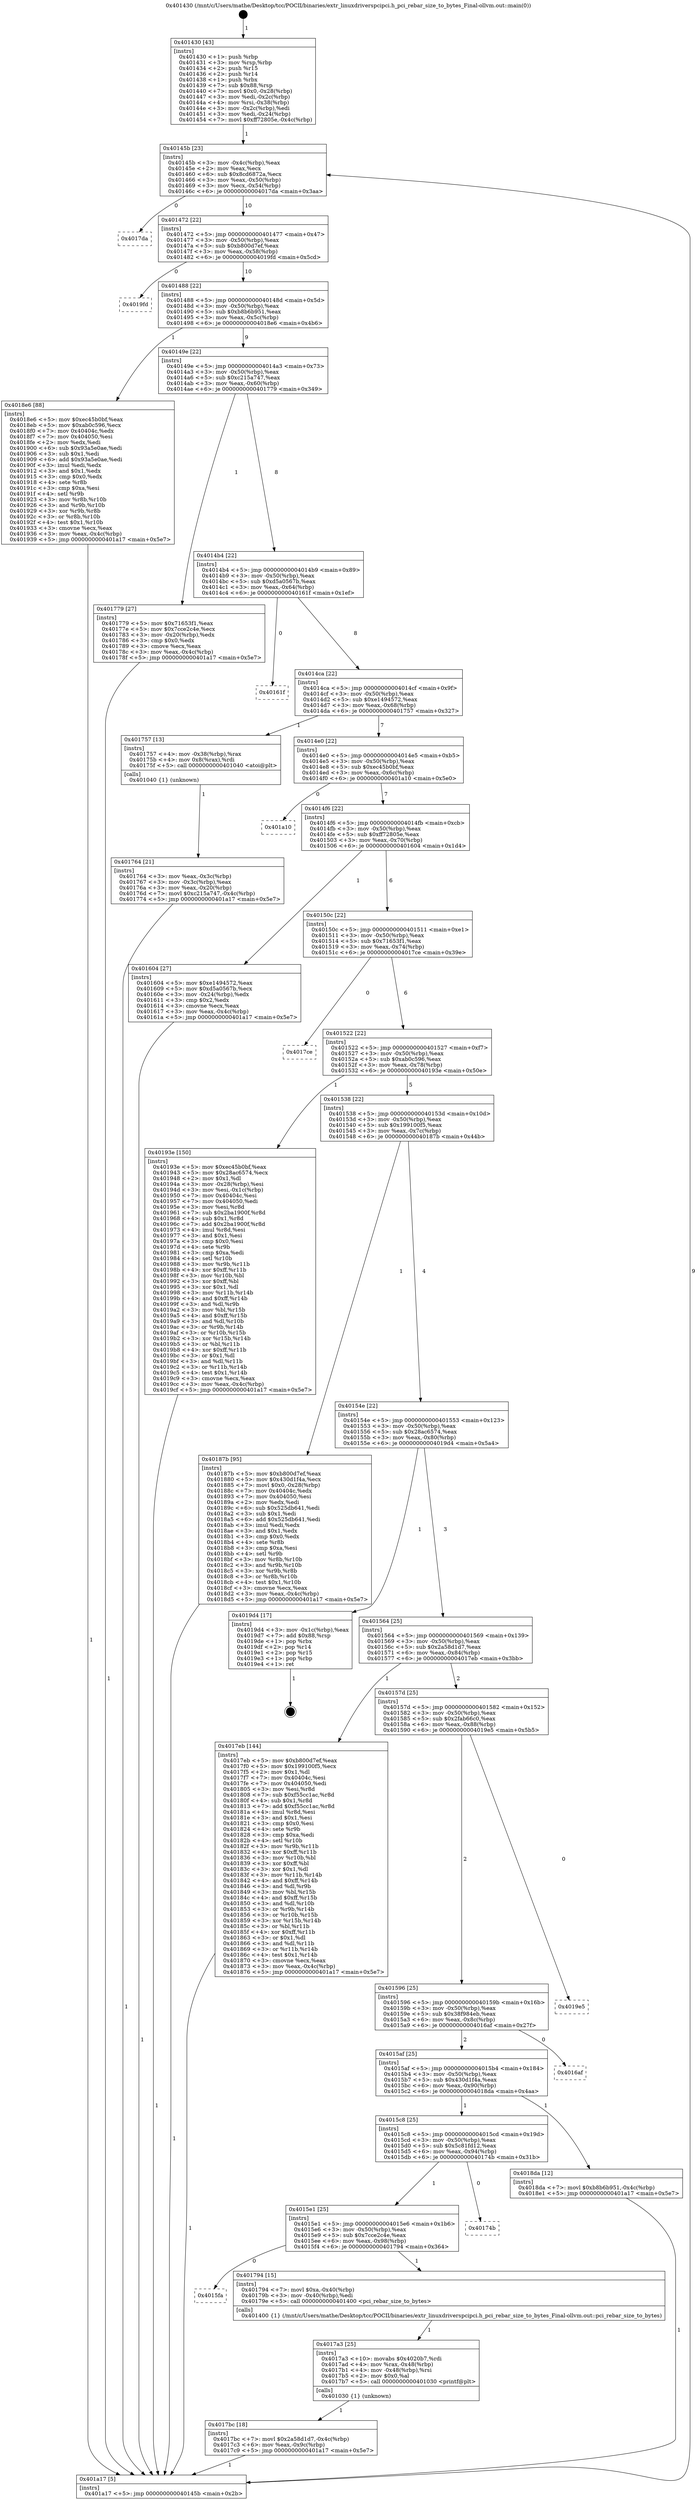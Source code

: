 digraph "0x401430" {
  label = "0x401430 (/mnt/c/Users/mathe/Desktop/tcc/POCII/binaries/extr_linuxdriverspcipci.h_pci_rebar_size_to_bytes_Final-ollvm.out::main(0))"
  labelloc = "t"
  node[shape=record]

  Entry [label="",width=0.3,height=0.3,shape=circle,fillcolor=black,style=filled]
  "0x40145b" [label="{
     0x40145b [23]\l
     | [instrs]\l
     &nbsp;&nbsp;0x40145b \<+3\>: mov -0x4c(%rbp),%eax\l
     &nbsp;&nbsp;0x40145e \<+2\>: mov %eax,%ecx\l
     &nbsp;&nbsp;0x401460 \<+6\>: sub $0x8cd6872a,%ecx\l
     &nbsp;&nbsp;0x401466 \<+3\>: mov %eax,-0x50(%rbp)\l
     &nbsp;&nbsp;0x401469 \<+3\>: mov %ecx,-0x54(%rbp)\l
     &nbsp;&nbsp;0x40146c \<+6\>: je 00000000004017da \<main+0x3aa\>\l
  }"]
  "0x4017da" [label="{
     0x4017da\l
  }", style=dashed]
  "0x401472" [label="{
     0x401472 [22]\l
     | [instrs]\l
     &nbsp;&nbsp;0x401472 \<+5\>: jmp 0000000000401477 \<main+0x47\>\l
     &nbsp;&nbsp;0x401477 \<+3\>: mov -0x50(%rbp),%eax\l
     &nbsp;&nbsp;0x40147a \<+5\>: sub $0xb800d7ef,%eax\l
     &nbsp;&nbsp;0x40147f \<+3\>: mov %eax,-0x58(%rbp)\l
     &nbsp;&nbsp;0x401482 \<+6\>: je 00000000004019fd \<main+0x5cd\>\l
  }"]
  Exit [label="",width=0.3,height=0.3,shape=circle,fillcolor=black,style=filled,peripheries=2]
  "0x4019fd" [label="{
     0x4019fd\l
  }", style=dashed]
  "0x401488" [label="{
     0x401488 [22]\l
     | [instrs]\l
     &nbsp;&nbsp;0x401488 \<+5\>: jmp 000000000040148d \<main+0x5d\>\l
     &nbsp;&nbsp;0x40148d \<+3\>: mov -0x50(%rbp),%eax\l
     &nbsp;&nbsp;0x401490 \<+5\>: sub $0xb8b6b951,%eax\l
     &nbsp;&nbsp;0x401495 \<+3\>: mov %eax,-0x5c(%rbp)\l
     &nbsp;&nbsp;0x401498 \<+6\>: je 00000000004018e6 \<main+0x4b6\>\l
  }"]
  "0x4017bc" [label="{
     0x4017bc [18]\l
     | [instrs]\l
     &nbsp;&nbsp;0x4017bc \<+7\>: movl $0x2a58d1d7,-0x4c(%rbp)\l
     &nbsp;&nbsp;0x4017c3 \<+6\>: mov %eax,-0x9c(%rbp)\l
     &nbsp;&nbsp;0x4017c9 \<+5\>: jmp 0000000000401a17 \<main+0x5e7\>\l
  }"]
  "0x4018e6" [label="{
     0x4018e6 [88]\l
     | [instrs]\l
     &nbsp;&nbsp;0x4018e6 \<+5\>: mov $0xec45b0bf,%eax\l
     &nbsp;&nbsp;0x4018eb \<+5\>: mov $0xab0c596,%ecx\l
     &nbsp;&nbsp;0x4018f0 \<+7\>: mov 0x40404c,%edx\l
     &nbsp;&nbsp;0x4018f7 \<+7\>: mov 0x404050,%esi\l
     &nbsp;&nbsp;0x4018fe \<+2\>: mov %edx,%edi\l
     &nbsp;&nbsp;0x401900 \<+6\>: sub $0x93a5e0ae,%edi\l
     &nbsp;&nbsp;0x401906 \<+3\>: sub $0x1,%edi\l
     &nbsp;&nbsp;0x401909 \<+6\>: add $0x93a5e0ae,%edi\l
     &nbsp;&nbsp;0x40190f \<+3\>: imul %edi,%edx\l
     &nbsp;&nbsp;0x401912 \<+3\>: and $0x1,%edx\l
     &nbsp;&nbsp;0x401915 \<+3\>: cmp $0x0,%edx\l
     &nbsp;&nbsp;0x401918 \<+4\>: sete %r8b\l
     &nbsp;&nbsp;0x40191c \<+3\>: cmp $0xa,%esi\l
     &nbsp;&nbsp;0x40191f \<+4\>: setl %r9b\l
     &nbsp;&nbsp;0x401923 \<+3\>: mov %r8b,%r10b\l
     &nbsp;&nbsp;0x401926 \<+3\>: and %r9b,%r10b\l
     &nbsp;&nbsp;0x401929 \<+3\>: xor %r9b,%r8b\l
     &nbsp;&nbsp;0x40192c \<+3\>: or %r8b,%r10b\l
     &nbsp;&nbsp;0x40192f \<+4\>: test $0x1,%r10b\l
     &nbsp;&nbsp;0x401933 \<+3\>: cmovne %ecx,%eax\l
     &nbsp;&nbsp;0x401936 \<+3\>: mov %eax,-0x4c(%rbp)\l
     &nbsp;&nbsp;0x401939 \<+5\>: jmp 0000000000401a17 \<main+0x5e7\>\l
  }"]
  "0x40149e" [label="{
     0x40149e [22]\l
     | [instrs]\l
     &nbsp;&nbsp;0x40149e \<+5\>: jmp 00000000004014a3 \<main+0x73\>\l
     &nbsp;&nbsp;0x4014a3 \<+3\>: mov -0x50(%rbp),%eax\l
     &nbsp;&nbsp;0x4014a6 \<+5\>: sub $0xc215a747,%eax\l
     &nbsp;&nbsp;0x4014ab \<+3\>: mov %eax,-0x60(%rbp)\l
     &nbsp;&nbsp;0x4014ae \<+6\>: je 0000000000401779 \<main+0x349\>\l
  }"]
  "0x4017a3" [label="{
     0x4017a3 [25]\l
     | [instrs]\l
     &nbsp;&nbsp;0x4017a3 \<+10\>: movabs $0x4020b7,%rdi\l
     &nbsp;&nbsp;0x4017ad \<+4\>: mov %rax,-0x48(%rbp)\l
     &nbsp;&nbsp;0x4017b1 \<+4\>: mov -0x48(%rbp),%rsi\l
     &nbsp;&nbsp;0x4017b5 \<+2\>: mov $0x0,%al\l
     &nbsp;&nbsp;0x4017b7 \<+5\>: call 0000000000401030 \<printf@plt\>\l
     | [calls]\l
     &nbsp;&nbsp;0x401030 \{1\} (unknown)\l
  }"]
  "0x401779" [label="{
     0x401779 [27]\l
     | [instrs]\l
     &nbsp;&nbsp;0x401779 \<+5\>: mov $0x71653f1,%eax\l
     &nbsp;&nbsp;0x40177e \<+5\>: mov $0x7cce2c4e,%ecx\l
     &nbsp;&nbsp;0x401783 \<+3\>: mov -0x20(%rbp),%edx\l
     &nbsp;&nbsp;0x401786 \<+3\>: cmp $0x0,%edx\l
     &nbsp;&nbsp;0x401789 \<+3\>: cmove %ecx,%eax\l
     &nbsp;&nbsp;0x40178c \<+3\>: mov %eax,-0x4c(%rbp)\l
     &nbsp;&nbsp;0x40178f \<+5\>: jmp 0000000000401a17 \<main+0x5e7\>\l
  }"]
  "0x4014b4" [label="{
     0x4014b4 [22]\l
     | [instrs]\l
     &nbsp;&nbsp;0x4014b4 \<+5\>: jmp 00000000004014b9 \<main+0x89\>\l
     &nbsp;&nbsp;0x4014b9 \<+3\>: mov -0x50(%rbp),%eax\l
     &nbsp;&nbsp;0x4014bc \<+5\>: sub $0xd5a0567b,%eax\l
     &nbsp;&nbsp;0x4014c1 \<+3\>: mov %eax,-0x64(%rbp)\l
     &nbsp;&nbsp;0x4014c4 \<+6\>: je 000000000040161f \<main+0x1ef\>\l
  }"]
  "0x4015fa" [label="{
     0x4015fa\l
  }", style=dashed]
  "0x40161f" [label="{
     0x40161f\l
  }", style=dashed]
  "0x4014ca" [label="{
     0x4014ca [22]\l
     | [instrs]\l
     &nbsp;&nbsp;0x4014ca \<+5\>: jmp 00000000004014cf \<main+0x9f\>\l
     &nbsp;&nbsp;0x4014cf \<+3\>: mov -0x50(%rbp),%eax\l
     &nbsp;&nbsp;0x4014d2 \<+5\>: sub $0xe1494572,%eax\l
     &nbsp;&nbsp;0x4014d7 \<+3\>: mov %eax,-0x68(%rbp)\l
     &nbsp;&nbsp;0x4014da \<+6\>: je 0000000000401757 \<main+0x327\>\l
  }"]
  "0x401794" [label="{
     0x401794 [15]\l
     | [instrs]\l
     &nbsp;&nbsp;0x401794 \<+7\>: movl $0xa,-0x40(%rbp)\l
     &nbsp;&nbsp;0x40179b \<+3\>: mov -0x40(%rbp),%edi\l
     &nbsp;&nbsp;0x40179e \<+5\>: call 0000000000401400 \<pci_rebar_size_to_bytes\>\l
     | [calls]\l
     &nbsp;&nbsp;0x401400 \{1\} (/mnt/c/Users/mathe/Desktop/tcc/POCII/binaries/extr_linuxdriverspcipci.h_pci_rebar_size_to_bytes_Final-ollvm.out::pci_rebar_size_to_bytes)\l
  }"]
  "0x401757" [label="{
     0x401757 [13]\l
     | [instrs]\l
     &nbsp;&nbsp;0x401757 \<+4\>: mov -0x38(%rbp),%rax\l
     &nbsp;&nbsp;0x40175b \<+4\>: mov 0x8(%rax),%rdi\l
     &nbsp;&nbsp;0x40175f \<+5\>: call 0000000000401040 \<atoi@plt\>\l
     | [calls]\l
     &nbsp;&nbsp;0x401040 \{1\} (unknown)\l
  }"]
  "0x4014e0" [label="{
     0x4014e0 [22]\l
     | [instrs]\l
     &nbsp;&nbsp;0x4014e0 \<+5\>: jmp 00000000004014e5 \<main+0xb5\>\l
     &nbsp;&nbsp;0x4014e5 \<+3\>: mov -0x50(%rbp),%eax\l
     &nbsp;&nbsp;0x4014e8 \<+5\>: sub $0xec45b0bf,%eax\l
     &nbsp;&nbsp;0x4014ed \<+3\>: mov %eax,-0x6c(%rbp)\l
     &nbsp;&nbsp;0x4014f0 \<+6\>: je 0000000000401a10 \<main+0x5e0\>\l
  }"]
  "0x4015e1" [label="{
     0x4015e1 [25]\l
     | [instrs]\l
     &nbsp;&nbsp;0x4015e1 \<+5\>: jmp 00000000004015e6 \<main+0x1b6\>\l
     &nbsp;&nbsp;0x4015e6 \<+3\>: mov -0x50(%rbp),%eax\l
     &nbsp;&nbsp;0x4015e9 \<+5\>: sub $0x7cce2c4e,%eax\l
     &nbsp;&nbsp;0x4015ee \<+6\>: mov %eax,-0x98(%rbp)\l
     &nbsp;&nbsp;0x4015f4 \<+6\>: je 0000000000401794 \<main+0x364\>\l
  }"]
  "0x401a10" [label="{
     0x401a10\l
  }", style=dashed]
  "0x4014f6" [label="{
     0x4014f6 [22]\l
     | [instrs]\l
     &nbsp;&nbsp;0x4014f6 \<+5\>: jmp 00000000004014fb \<main+0xcb\>\l
     &nbsp;&nbsp;0x4014fb \<+3\>: mov -0x50(%rbp),%eax\l
     &nbsp;&nbsp;0x4014fe \<+5\>: sub $0xff72805e,%eax\l
     &nbsp;&nbsp;0x401503 \<+3\>: mov %eax,-0x70(%rbp)\l
     &nbsp;&nbsp;0x401506 \<+6\>: je 0000000000401604 \<main+0x1d4\>\l
  }"]
  "0x40174b" [label="{
     0x40174b\l
  }", style=dashed]
  "0x401604" [label="{
     0x401604 [27]\l
     | [instrs]\l
     &nbsp;&nbsp;0x401604 \<+5\>: mov $0xe1494572,%eax\l
     &nbsp;&nbsp;0x401609 \<+5\>: mov $0xd5a0567b,%ecx\l
     &nbsp;&nbsp;0x40160e \<+3\>: mov -0x24(%rbp),%edx\l
     &nbsp;&nbsp;0x401611 \<+3\>: cmp $0x2,%edx\l
     &nbsp;&nbsp;0x401614 \<+3\>: cmovne %ecx,%eax\l
     &nbsp;&nbsp;0x401617 \<+3\>: mov %eax,-0x4c(%rbp)\l
     &nbsp;&nbsp;0x40161a \<+5\>: jmp 0000000000401a17 \<main+0x5e7\>\l
  }"]
  "0x40150c" [label="{
     0x40150c [22]\l
     | [instrs]\l
     &nbsp;&nbsp;0x40150c \<+5\>: jmp 0000000000401511 \<main+0xe1\>\l
     &nbsp;&nbsp;0x401511 \<+3\>: mov -0x50(%rbp),%eax\l
     &nbsp;&nbsp;0x401514 \<+5\>: sub $0x71653f1,%eax\l
     &nbsp;&nbsp;0x401519 \<+3\>: mov %eax,-0x74(%rbp)\l
     &nbsp;&nbsp;0x40151c \<+6\>: je 00000000004017ce \<main+0x39e\>\l
  }"]
  "0x401a17" [label="{
     0x401a17 [5]\l
     | [instrs]\l
     &nbsp;&nbsp;0x401a17 \<+5\>: jmp 000000000040145b \<main+0x2b\>\l
  }"]
  "0x401430" [label="{
     0x401430 [43]\l
     | [instrs]\l
     &nbsp;&nbsp;0x401430 \<+1\>: push %rbp\l
     &nbsp;&nbsp;0x401431 \<+3\>: mov %rsp,%rbp\l
     &nbsp;&nbsp;0x401434 \<+2\>: push %r15\l
     &nbsp;&nbsp;0x401436 \<+2\>: push %r14\l
     &nbsp;&nbsp;0x401438 \<+1\>: push %rbx\l
     &nbsp;&nbsp;0x401439 \<+7\>: sub $0x88,%rsp\l
     &nbsp;&nbsp;0x401440 \<+7\>: movl $0x0,-0x28(%rbp)\l
     &nbsp;&nbsp;0x401447 \<+3\>: mov %edi,-0x2c(%rbp)\l
     &nbsp;&nbsp;0x40144a \<+4\>: mov %rsi,-0x38(%rbp)\l
     &nbsp;&nbsp;0x40144e \<+3\>: mov -0x2c(%rbp),%edi\l
     &nbsp;&nbsp;0x401451 \<+3\>: mov %edi,-0x24(%rbp)\l
     &nbsp;&nbsp;0x401454 \<+7\>: movl $0xff72805e,-0x4c(%rbp)\l
  }"]
  "0x401764" [label="{
     0x401764 [21]\l
     | [instrs]\l
     &nbsp;&nbsp;0x401764 \<+3\>: mov %eax,-0x3c(%rbp)\l
     &nbsp;&nbsp;0x401767 \<+3\>: mov -0x3c(%rbp),%eax\l
     &nbsp;&nbsp;0x40176a \<+3\>: mov %eax,-0x20(%rbp)\l
     &nbsp;&nbsp;0x40176d \<+7\>: movl $0xc215a747,-0x4c(%rbp)\l
     &nbsp;&nbsp;0x401774 \<+5\>: jmp 0000000000401a17 \<main+0x5e7\>\l
  }"]
  "0x4015c8" [label="{
     0x4015c8 [25]\l
     | [instrs]\l
     &nbsp;&nbsp;0x4015c8 \<+5\>: jmp 00000000004015cd \<main+0x19d\>\l
     &nbsp;&nbsp;0x4015cd \<+3\>: mov -0x50(%rbp),%eax\l
     &nbsp;&nbsp;0x4015d0 \<+5\>: sub $0x5c81fd12,%eax\l
     &nbsp;&nbsp;0x4015d5 \<+6\>: mov %eax,-0x94(%rbp)\l
     &nbsp;&nbsp;0x4015db \<+6\>: je 000000000040174b \<main+0x31b\>\l
  }"]
  "0x4017ce" [label="{
     0x4017ce\l
  }", style=dashed]
  "0x401522" [label="{
     0x401522 [22]\l
     | [instrs]\l
     &nbsp;&nbsp;0x401522 \<+5\>: jmp 0000000000401527 \<main+0xf7\>\l
     &nbsp;&nbsp;0x401527 \<+3\>: mov -0x50(%rbp),%eax\l
     &nbsp;&nbsp;0x40152a \<+5\>: sub $0xab0c596,%eax\l
     &nbsp;&nbsp;0x40152f \<+3\>: mov %eax,-0x78(%rbp)\l
     &nbsp;&nbsp;0x401532 \<+6\>: je 000000000040193e \<main+0x50e\>\l
  }"]
  "0x4018da" [label="{
     0x4018da [12]\l
     | [instrs]\l
     &nbsp;&nbsp;0x4018da \<+7\>: movl $0xb8b6b951,-0x4c(%rbp)\l
     &nbsp;&nbsp;0x4018e1 \<+5\>: jmp 0000000000401a17 \<main+0x5e7\>\l
  }"]
  "0x40193e" [label="{
     0x40193e [150]\l
     | [instrs]\l
     &nbsp;&nbsp;0x40193e \<+5\>: mov $0xec45b0bf,%eax\l
     &nbsp;&nbsp;0x401943 \<+5\>: mov $0x28ac6574,%ecx\l
     &nbsp;&nbsp;0x401948 \<+2\>: mov $0x1,%dl\l
     &nbsp;&nbsp;0x40194a \<+3\>: mov -0x28(%rbp),%esi\l
     &nbsp;&nbsp;0x40194d \<+3\>: mov %esi,-0x1c(%rbp)\l
     &nbsp;&nbsp;0x401950 \<+7\>: mov 0x40404c,%esi\l
     &nbsp;&nbsp;0x401957 \<+7\>: mov 0x404050,%edi\l
     &nbsp;&nbsp;0x40195e \<+3\>: mov %esi,%r8d\l
     &nbsp;&nbsp;0x401961 \<+7\>: sub $0x2ba1900f,%r8d\l
     &nbsp;&nbsp;0x401968 \<+4\>: sub $0x1,%r8d\l
     &nbsp;&nbsp;0x40196c \<+7\>: add $0x2ba1900f,%r8d\l
     &nbsp;&nbsp;0x401973 \<+4\>: imul %r8d,%esi\l
     &nbsp;&nbsp;0x401977 \<+3\>: and $0x1,%esi\l
     &nbsp;&nbsp;0x40197a \<+3\>: cmp $0x0,%esi\l
     &nbsp;&nbsp;0x40197d \<+4\>: sete %r9b\l
     &nbsp;&nbsp;0x401981 \<+3\>: cmp $0xa,%edi\l
     &nbsp;&nbsp;0x401984 \<+4\>: setl %r10b\l
     &nbsp;&nbsp;0x401988 \<+3\>: mov %r9b,%r11b\l
     &nbsp;&nbsp;0x40198b \<+4\>: xor $0xff,%r11b\l
     &nbsp;&nbsp;0x40198f \<+3\>: mov %r10b,%bl\l
     &nbsp;&nbsp;0x401992 \<+3\>: xor $0xff,%bl\l
     &nbsp;&nbsp;0x401995 \<+3\>: xor $0x1,%dl\l
     &nbsp;&nbsp;0x401998 \<+3\>: mov %r11b,%r14b\l
     &nbsp;&nbsp;0x40199b \<+4\>: and $0xff,%r14b\l
     &nbsp;&nbsp;0x40199f \<+3\>: and %dl,%r9b\l
     &nbsp;&nbsp;0x4019a2 \<+3\>: mov %bl,%r15b\l
     &nbsp;&nbsp;0x4019a5 \<+4\>: and $0xff,%r15b\l
     &nbsp;&nbsp;0x4019a9 \<+3\>: and %dl,%r10b\l
     &nbsp;&nbsp;0x4019ac \<+3\>: or %r9b,%r14b\l
     &nbsp;&nbsp;0x4019af \<+3\>: or %r10b,%r15b\l
     &nbsp;&nbsp;0x4019b2 \<+3\>: xor %r15b,%r14b\l
     &nbsp;&nbsp;0x4019b5 \<+3\>: or %bl,%r11b\l
     &nbsp;&nbsp;0x4019b8 \<+4\>: xor $0xff,%r11b\l
     &nbsp;&nbsp;0x4019bc \<+3\>: or $0x1,%dl\l
     &nbsp;&nbsp;0x4019bf \<+3\>: and %dl,%r11b\l
     &nbsp;&nbsp;0x4019c2 \<+3\>: or %r11b,%r14b\l
     &nbsp;&nbsp;0x4019c5 \<+4\>: test $0x1,%r14b\l
     &nbsp;&nbsp;0x4019c9 \<+3\>: cmovne %ecx,%eax\l
     &nbsp;&nbsp;0x4019cc \<+3\>: mov %eax,-0x4c(%rbp)\l
     &nbsp;&nbsp;0x4019cf \<+5\>: jmp 0000000000401a17 \<main+0x5e7\>\l
  }"]
  "0x401538" [label="{
     0x401538 [22]\l
     | [instrs]\l
     &nbsp;&nbsp;0x401538 \<+5\>: jmp 000000000040153d \<main+0x10d\>\l
     &nbsp;&nbsp;0x40153d \<+3\>: mov -0x50(%rbp),%eax\l
     &nbsp;&nbsp;0x401540 \<+5\>: sub $0x199100f5,%eax\l
     &nbsp;&nbsp;0x401545 \<+3\>: mov %eax,-0x7c(%rbp)\l
     &nbsp;&nbsp;0x401548 \<+6\>: je 000000000040187b \<main+0x44b\>\l
  }"]
  "0x4015af" [label="{
     0x4015af [25]\l
     | [instrs]\l
     &nbsp;&nbsp;0x4015af \<+5\>: jmp 00000000004015b4 \<main+0x184\>\l
     &nbsp;&nbsp;0x4015b4 \<+3\>: mov -0x50(%rbp),%eax\l
     &nbsp;&nbsp;0x4015b7 \<+5\>: sub $0x430d1f4a,%eax\l
     &nbsp;&nbsp;0x4015bc \<+6\>: mov %eax,-0x90(%rbp)\l
     &nbsp;&nbsp;0x4015c2 \<+6\>: je 00000000004018da \<main+0x4aa\>\l
  }"]
  "0x40187b" [label="{
     0x40187b [95]\l
     | [instrs]\l
     &nbsp;&nbsp;0x40187b \<+5\>: mov $0xb800d7ef,%eax\l
     &nbsp;&nbsp;0x401880 \<+5\>: mov $0x430d1f4a,%ecx\l
     &nbsp;&nbsp;0x401885 \<+7\>: movl $0x0,-0x28(%rbp)\l
     &nbsp;&nbsp;0x40188c \<+7\>: mov 0x40404c,%edx\l
     &nbsp;&nbsp;0x401893 \<+7\>: mov 0x404050,%esi\l
     &nbsp;&nbsp;0x40189a \<+2\>: mov %edx,%edi\l
     &nbsp;&nbsp;0x40189c \<+6\>: sub $0x525db641,%edi\l
     &nbsp;&nbsp;0x4018a2 \<+3\>: sub $0x1,%edi\l
     &nbsp;&nbsp;0x4018a5 \<+6\>: add $0x525db641,%edi\l
     &nbsp;&nbsp;0x4018ab \<+3\>: imul %edi,%edx\l
     &nbsp;&nbsp;0x4018ae \<+3\>: and $0x1,%edx\l
     &nbsp;&nbsp;0x4018b1 \<+3\>: cmp $0x0,%edx\l
     &nbsp;&nbsp;0x4018b4 \<+4\>: sete %r8b\l
     &nbsp;&nbsp;0x4018b8 \<+3\>: cmp $0xa,%esi\l
     &nbsp;&nbsp;0x4018bb \<+4\>: setl %r9b\l
     &nbsp;&nbsp;0x4018bf \<+3\>: mov %r8b,%r10b\l
     &nbsp;&nbsp;0x4018c2 \<+3\>: and %r9b,%r10b\l
     &nbsp;&nbsp;0x4018c5 \<+3\>: xor %r9b,%r8b\l
     &nbsp;&nbsp;0x4018c8 \<+3\>: or %r8b,%r10b\l
     &nbsp;&nbsp;0x4018cb \<+4\>: test $0x1,%r10b\l
     &nbsp;&nbsp;0x4018cf \<+3\>: cmovne %ecx,%eax\l
     &nbsp;&nbsp;0x4018d2 \<+3\>: mov %eax,-0x4c(%rbp)\l
     &nbsp;&nbsp;0x4018d5 \<+5\>: jmp 0000000000401a17 \<main+0x5e7\>\l
  }"]
  "0x40154e" [label="{
     0x40154e [22]\l
     | [instrs]\l
     &nbsp;&nbsp;0x40154e \<+5\>: jmp 0000000000401553 \<main+0x123\>\l
     &nbsp;&nbsp;0x401553 \<+3\>: mov -0x50(%rbp),%eax\l
     &nbsp;&nbsp;0x401556 \<+5\>: sub $0x28ac6574,%eax\l
     &nbsp;&nbsp;0x40155b \<+3\>: mov %eax,-0x80(%rbp)\l
     &nbsp;&nbsp;0x40155e \<+6\>: je 00000000004019d4 \<main+0x5a4\>\l
  }"]
  "0x4016af" [label="{
     0x4016af\l
  }", style=dashed]
  "0x4019d4" [label="{
     0x4019d4 [17]\l
     | [instrs]\l
     &nbsp;&nbsp;0x4019d4 \<+3\>: mov -0x1c(%rbp),%eax\l
     &nbsp;&nbsp;0x4019d7 \<+7\>: add $0x88,%rsp\l
     &nbsp;&nbsp;0x4019de \<+1\>: pop %rbx\l
     &nbsp;&nbsp;0x4019df \<+2\>: pop %r14\l
     &nbsp;&nbsp;0x4019e1 \<+2\>: pop %r15\l
     &nbsp;&nbsp;0x4019e3 \<+1\>: pop %rbp\l
     &nbsp;&nbsp;0x4019e4 \<+1\>: ret\l
  }"]
  "0x401564" [label="{
     0x401564 [25]\l
     | [instrs]\l
     &nbsp;&nbsp;0x401564 \<+5\>: jmp 0000000000401569 \<main+0x139\>\l
     &nbsp;&nbsp;0x401569 \<+3\>: mov -0x50(%rbp),%eax\l
     &nbsp;&nbsp;0x40156c \<+5\>: sub $0x2a58d1d7,%eax\l
     &nbsp;&nbsp;0x401571 \<+6\>: mov %eax,-0x84(%rbp)\l
     &nbsp;&nbsp;0x401577 \<+6\>: je 00000000004017eb \<main+0x3bb\>\l
  }"]
  "0x401596" [label="{
     0x401596 [25]\l
     | [instrs]\l
     &nbsp;&nbsp;0x401596 \<+5\>: jmp 000000000040159b \<main+0x16b\>\l
     &nbsp;&nbsp;0x40159b \<+3\>: mov -0x50(%rbp),%eax\l
     &nbsp;&nbsp;0x40159e \<+5\>: sub $0x38f984eb,%eax\l
     &nbsp;&nbsp;0x4015a3 \<+6\>: mov %eax,-0x8c(%rbp)\l
     &nbsp;&nbsp;0x4015a9 \<+6\>: je 00000000004016af \<main+0x27f\>\l
  }"]
  "0x4017eb" [label="{
     0x4017eb [144]\l
     | [instrs]\l
     &nbsp;&nbsp;0x4017eb \<+5\>: mov $0xb800d7ef,%eax\l
     &nbsp;&nbsp;0x4017f0 \<+5\>: mov $0x199100f5,%ecx\l
     &nbsp;&nbsp;0x4017f5 \<+2\>: mov $0x1,%dl\l
     &nbsp;&nbsp;0x4017f7 \<+7\>: mov 0x40404c,%esi\l
     &nbsp;&nbsp;0x4017fe \<+7\>: mov 0x404050,%edi\l
     &nbsp;&nbsp;0x401805 \<+3\>: mov %esi,%r8d\l
     &nbsp;&nbsp;0x401808 \<+7\>: sub $0xf55cc1ac,%r8d\l
     &nbsp;&nbsp;0x40180f \<+4\>: sub $0x1,%r8d\l
     &nbsp;&nbsp;0x401813 \<+7\>: add $0xf55cc1ac,%r8d\l
     &nbsp;&nbsp;0x40181a \<+4\>: imul %r8d,%esi\l
     &nbsp;&nbsp;0x40181e \<+3\>: and $0x1,%esi\l
     &nbsp;&nbsp;0x401821 \<+3\>: cmp $0x0,%esi\l
     &nbsp;&nbsp;0x401824 \<+4\>: sete %r9b\l
     &nbsp;&nbsp;0x401828 \<+3\>: cmp $0xa,%edi\l
     &nbsp;&nbsp;0x40182b \<+4\>: setl %r10b\l
     &nbsp;&nbsp;0x40182f \<+3\>: mov %r9b,%r11b\l
     &nbsp;&nbsp;0x401832 \<+4\>: xor $0xff,%r11b\l
     &nbsp;&nbsp;0x401836 \<+3\>: mov %r10b,%bl\l
     &nbsp;&nbsp;0x401839 \<+3\>: xor $0xff,%bl\l
     &nbsp;&nbsp;0x40183c \<+3\>: xor $0x1,%dl\l
     &nbsp;&nbsp;0x40183f \<+3\>: mov %r11b,%r14b\l
     &nbsp;&nbsp;0x401842 \<+4\>: and $0xff,%r14b\l
     &nbsp;&nbsp;0x401846 \<+3\>: and %dl,%r9b\l
     &nbsp;&nbsp;0x401849 \<+3\>: mov %bl,%r15b\l
     &nbsp;&nbsp;0x40184c \<+4\>: and $0xff,%r15b\l
     &nbsp;&nbsp;0x401850 \<+3\>: and %dl,%r10b\l
     &nbsp;&nbsp;0x401853 \<+3\>: or %r9b,%r14b\l
     &nbsp;&nbsp;0x401856 \<+3\>: or %r10b,%r15b\l
     &nbsp;&nbsp;0x401859 \<+3\>: xor %r15b,%r14b\l
     &nbsp;&nbsp;0x40185c \<+3\>: or %bl,%r11b\l
     &nbsp;&nbsp;0x40185f \<+4\>: xor $0xff,%r11b\l
     &nbsp;&nbsp;0x401863 \<+3\>: or $0x1,%dl\l
     &nbsp;&nbsp;0x401866 \<+3\>: and %dl,%r11b\l
     &nbsp;&nbsp;0x401869 \<+3\>: or %r11b,%r14b\l
     &nbsp;&nbsp;0x40186c \<+4\>: test $0x1,%r14b\l
     &nbsp;&nbsp;0x401870 \<+3\>: cmovne %ecx,%eax\l
     &nbsp;&nbsp;0x401873 \<+3\>: mov %eax,-0x4c(%rbp)\l
     &nbsp;&nbsp;0x401876 \<+5\>: jmp 0000000000401a17 \<main+0x5e7\>\l
  }"]
  "0x40157d" [label="{
     0x40157d [25]\l
     | [instrs]\l
     &nbsp;&nbsp;0x40157d \<+5\>: jmp 0000000000401582 \<main+0x152\>\l
     &nbsp;&nbsp;0x401582 \<+3\>: mov -0x50(%rbp),%eax\l
     &nbsp;&nbsp;0x401585 \<+5\>: sub $0x2fab66c0,%eax\l
     &nbsp;&nbsp;0x40158a \<+6\>: mov %eax,-0x88(%rbp)\l
     &nbsp;&nbsp;0x401590 \<+6\>: je 00000000004019e5 \<main+0x5b5\>\l
  }"]
  "0x4019e5" [label="{
     0x4019e5\l
  }", style=dashed]
  Entry -> "0x401430" [label=" 1"]
  "0x40145b" -> "0x4017da" [label=" 0"]
  "0x40145b" -> "0x401472" [label=" 10"]
  "0x4019d4" -> Exit [label=" 1"]
  "0x401472" -> "0x4019fd" [label=" 0"]
  "0x401472" -> "0x401488" [label=" 10"]
  "0x40193e" -> "0x401a17" [label=" 1"]
  "0x401488" -> "0x4018e6" [label=" 1"]
  "0x401488" -> "0x40149e" [label=" 9"]
  "0x4018e6" -> "0x401a17" [label=" 1"]
  "0x40149e" -> "0x401779" [label=" 1"]
  "0x40149e" -> "0x4014b4" [label=" 8"]
  "0x4018da" -> "0x401a17" [label=" 1"]
  "0x4014b4" -> "0x40161f" [label=" 0"]
  "0x4014b4" -> "0x4014ca" [label=" 8"]
  "0x40187b" -> "0x401a17" [label=" 1"]
  "0x4014ca" -> "0x401757" [label=" 1"]
  "0x4014ca" -> "0x4014e0" [label=" 7"]
  "0x4017eb" -> "0x401a17" [label=" 1"]
  "0x4014e0" -> "0x401a10" [label=" 0"]
  "0x4014e0" -> "0x4014f6" [label=" 7"]
  "0x4017a3" -> "0x4017bc" [label=" 1"]
  "0x4014f6" -> "0x401604" [label=" 1"]
  "0x4014f6" -> "0x40150c" [label=" 6"]
  "0x401604" -> "0x401a17" [label=" 1"]
  "0x401430" -> "0x40145b" [label=" 1"]
  "0x401a17" -> "0x40145b" [label=" 9"]
  "0x401757" -> "0x401764" [label=" 1"]
  "0x401764" -> "0x401a17" [label=" 1"]
  "0x401779" -> "0x401a17" [label=" 1"]
  "0x401794" -> "0x4017a3" [label=" 1"]
  "0x40150c" -> "0x4017ce" [label=" 0"]
  "0x40150c" -> "0x401522" [label=" 6"]
  "0x4015e1" -> "0x401794" [label=" 1"]
  "0x401522" -> "0x40193e" [label=" 1"]
  "0x401522" -> "0x401538" [label=" 5"]
  "0x4017bc" -> "0x401a17" [label=" 1"]
  "0x401538" -> "0x40187b" [label=" 1"]
  "0x401538" -> "0x40154e" [label=" 4"]
  "0x4015c8" -> "0x40174b" [label=" 0"]
  "0x40154e" -> "0x4019d4" [label=" 1"]
  "0x40154e" -> "0x401564" [label=" 3"]
  "0x4015e1" -> "0x4015fa" [label=" 0"]
  "0x401564" -> "0x4017eb" [label=" 1"]
  "0x401564" -> "0x40157d" [label=" 2"]
  "0x4015af" -> "0x4018da" [label=" 1"]
  "0x40157d" -> "0x4019e5" [label=" 0"]
  "0x40157d" -> "0x401596" [label=" 2"]
  "0x4015af" -> "0x4015c8" [label=" 1"]
  "0x401596" -> "0x4016af" [label=" 0"]
  "0x401596" -> "0x4015af" [label=" 2"]
  "0x4015c8" -> "0x4015e1" [label=" 1"]
}
